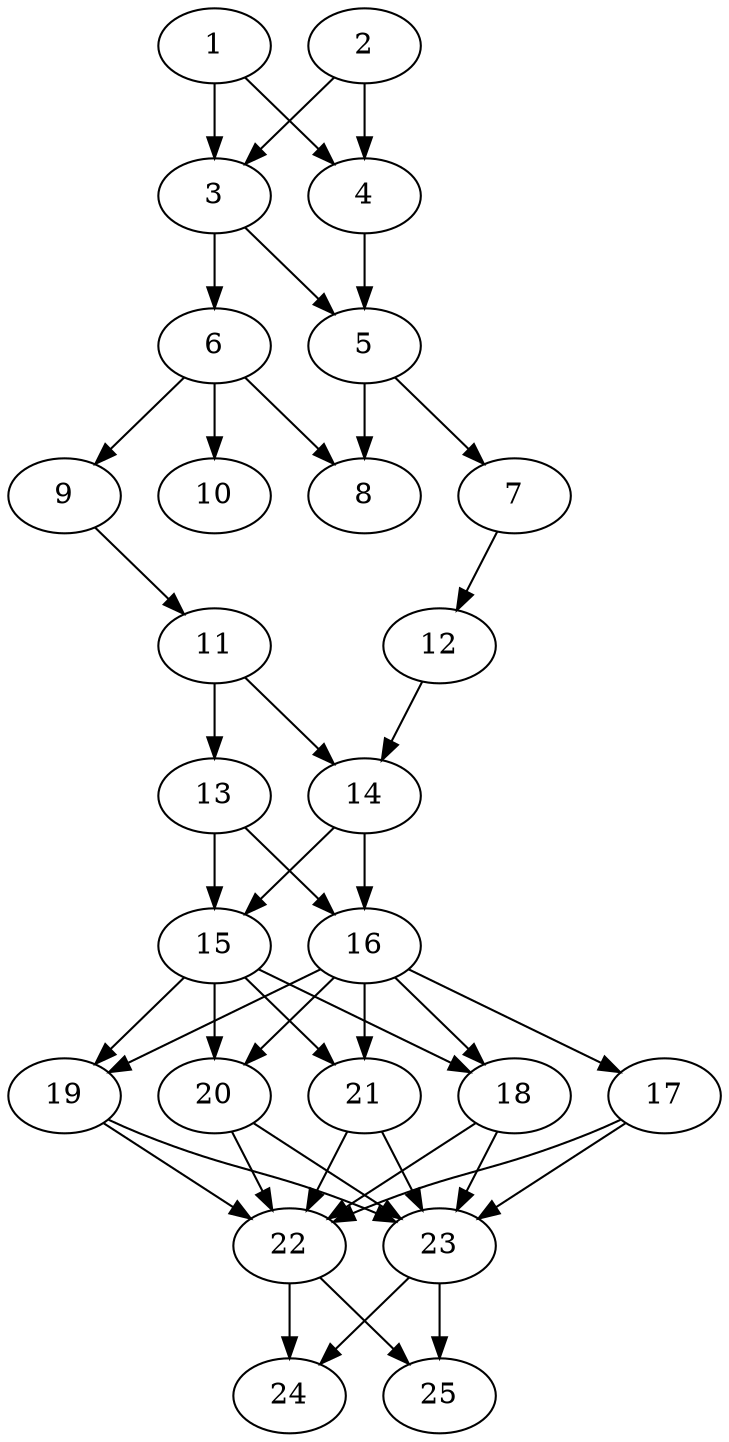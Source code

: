 // DAG automatically generated by daggen at Thu Oct  3 14:00:39 2019
// ./daggen --dot -n 25 --ccr 0.5 --fat 0.5 --regular 0.5 --density 0.9 --mindata 5242880 --maxdata 52428800 
digraph G {
  1 [size="24838144", alpha="0.15", expect_size="12419072"] 
  1 -> 3 [size ="12419072"]
  1 -> 4 [size ="12419072"]
  2 [size="71811072", alpha="0.14", expect_size="35905536"] 
  2 -> 3 [size ="35905536"]
  2 -> 4 [size ="35905536"]
  3 [size="67688448", alpha="0.10", expect_size="33844224"] 
  3 -> 5 [size ="33844224"]
  3 -> 6 [size ="33844224"]
  4 [size="41216000", alpha="0.01", expect_size="20608000"] 
  4 -> 5 [size ="20608000"]
  5 [size="64458752", alpha="0.07", expect_size="32229376"] 
  5 -> 7 [size ="32229376"]
  5 -> 8 [size ="32229376"]
  6 [size="17223680", alpha="0.07", expect_size="8611840"] 
  6 -> 8 [size ="8611840"]
  6 -> 9 [size ="8611840"]
  6 -> 10 [size ="8611840"]
  7 [size="24199168", alpha="0.10", expect_size="12099584"] 
  7 -> 12 [size ="12099584"]
  8 [size="38281216", alpha="0.15", expect_size="19140608"] 
  9 [size="87011328", alpha="0.16", expect_size="43505664"] 
  9 -> 11 [size ="43505664"]
  10 [size="98539520", alpha="0.16", expect_size="49269760"] 
  11 [size="99710976", alpha="0.07", expect_size="49855488"] 
  11 -> 13 [size ="49855488"]
  11 -> 14 [size ="49855488"]
  12 [size="74663936", alpha="0.07", expect_size="37331968"] 
  12 -> 14 [size ="37331968"]
  13 [size="47255552", alpha="0.11", expect_size="23627776"] 
  13 -> 15 [size ="23627776"]
  13 -> 16 [size ="23627776"]
  14 [size="93904896", alpha="0.09", expect_size="46952448"] 
  14 -> 15 [size ="46952448"]
  14 -> 16 [size ="46952448"]
  15 [size="100808704", alpha="0.09", expect_size="50404352"] 
  15 -> 18 [size ="50404352"]
  15 -> 19 [size ="50404352"]
  15 -> 20 [size ="50404352"]
  15 -> 21 [size ="50404352"]
  16 [size="40689664", alpha="0.16", expect_size="20344832"] 
  16 -> 17 [size ="20344832"]
  16 -> 18 [size ="20344832"]
  16 -> 19 [size ="20344832"]
  16 -> 20 [size ="20344832"]
  16 -> 21 [size ="20344832"]
  17 [size="74235904", alpha="0.05", expect_size="37117952"] 
  17 -> 22 [size ="37117952"]
  17 -> 23 [size ="37117952"]
  18 [size="27377664", alpha="0.18", expect_size="13688832"] 
  18 -> 22 [size ="13688832"]
  18 -> 23 [size ="13688832"]
  19 [size="96464896", alpha="0.12", expect_size="48232448"] 
  19 -> 22 [size ="48232448"]
  19 -> 23 [size ="48232448"]
  20 [size="75773952", alpha="0.05", expect_size="37886976"] 
  20 -> 22 [size ="37886976"]
  20 -> 23 [size ="37886976"]
  21 [size="58884096", alpha="0.01", expect_size="29442048"] 
  21 -> 22 [size ="29442048"]
  21 -> 23 [size ="29442048"]
  22 [size="94201856", alpha="0.11", expect_size="47100928"] 
  22 -> 24 [size ="47100928"]
  22 -> 25 [size ="47100928"]
  23 [size="31092736", alpha="0.12", expect_size="15546368"] 
  23 -> 24 [size ="15546368"]
  23 -> 25 [size ="15546368"]
  24 [size="80732160", alpha="0.19", expect_size="40366080"] 
  25 [size="27385856", alpha="0.19", expect_size="13692928"] 
}
